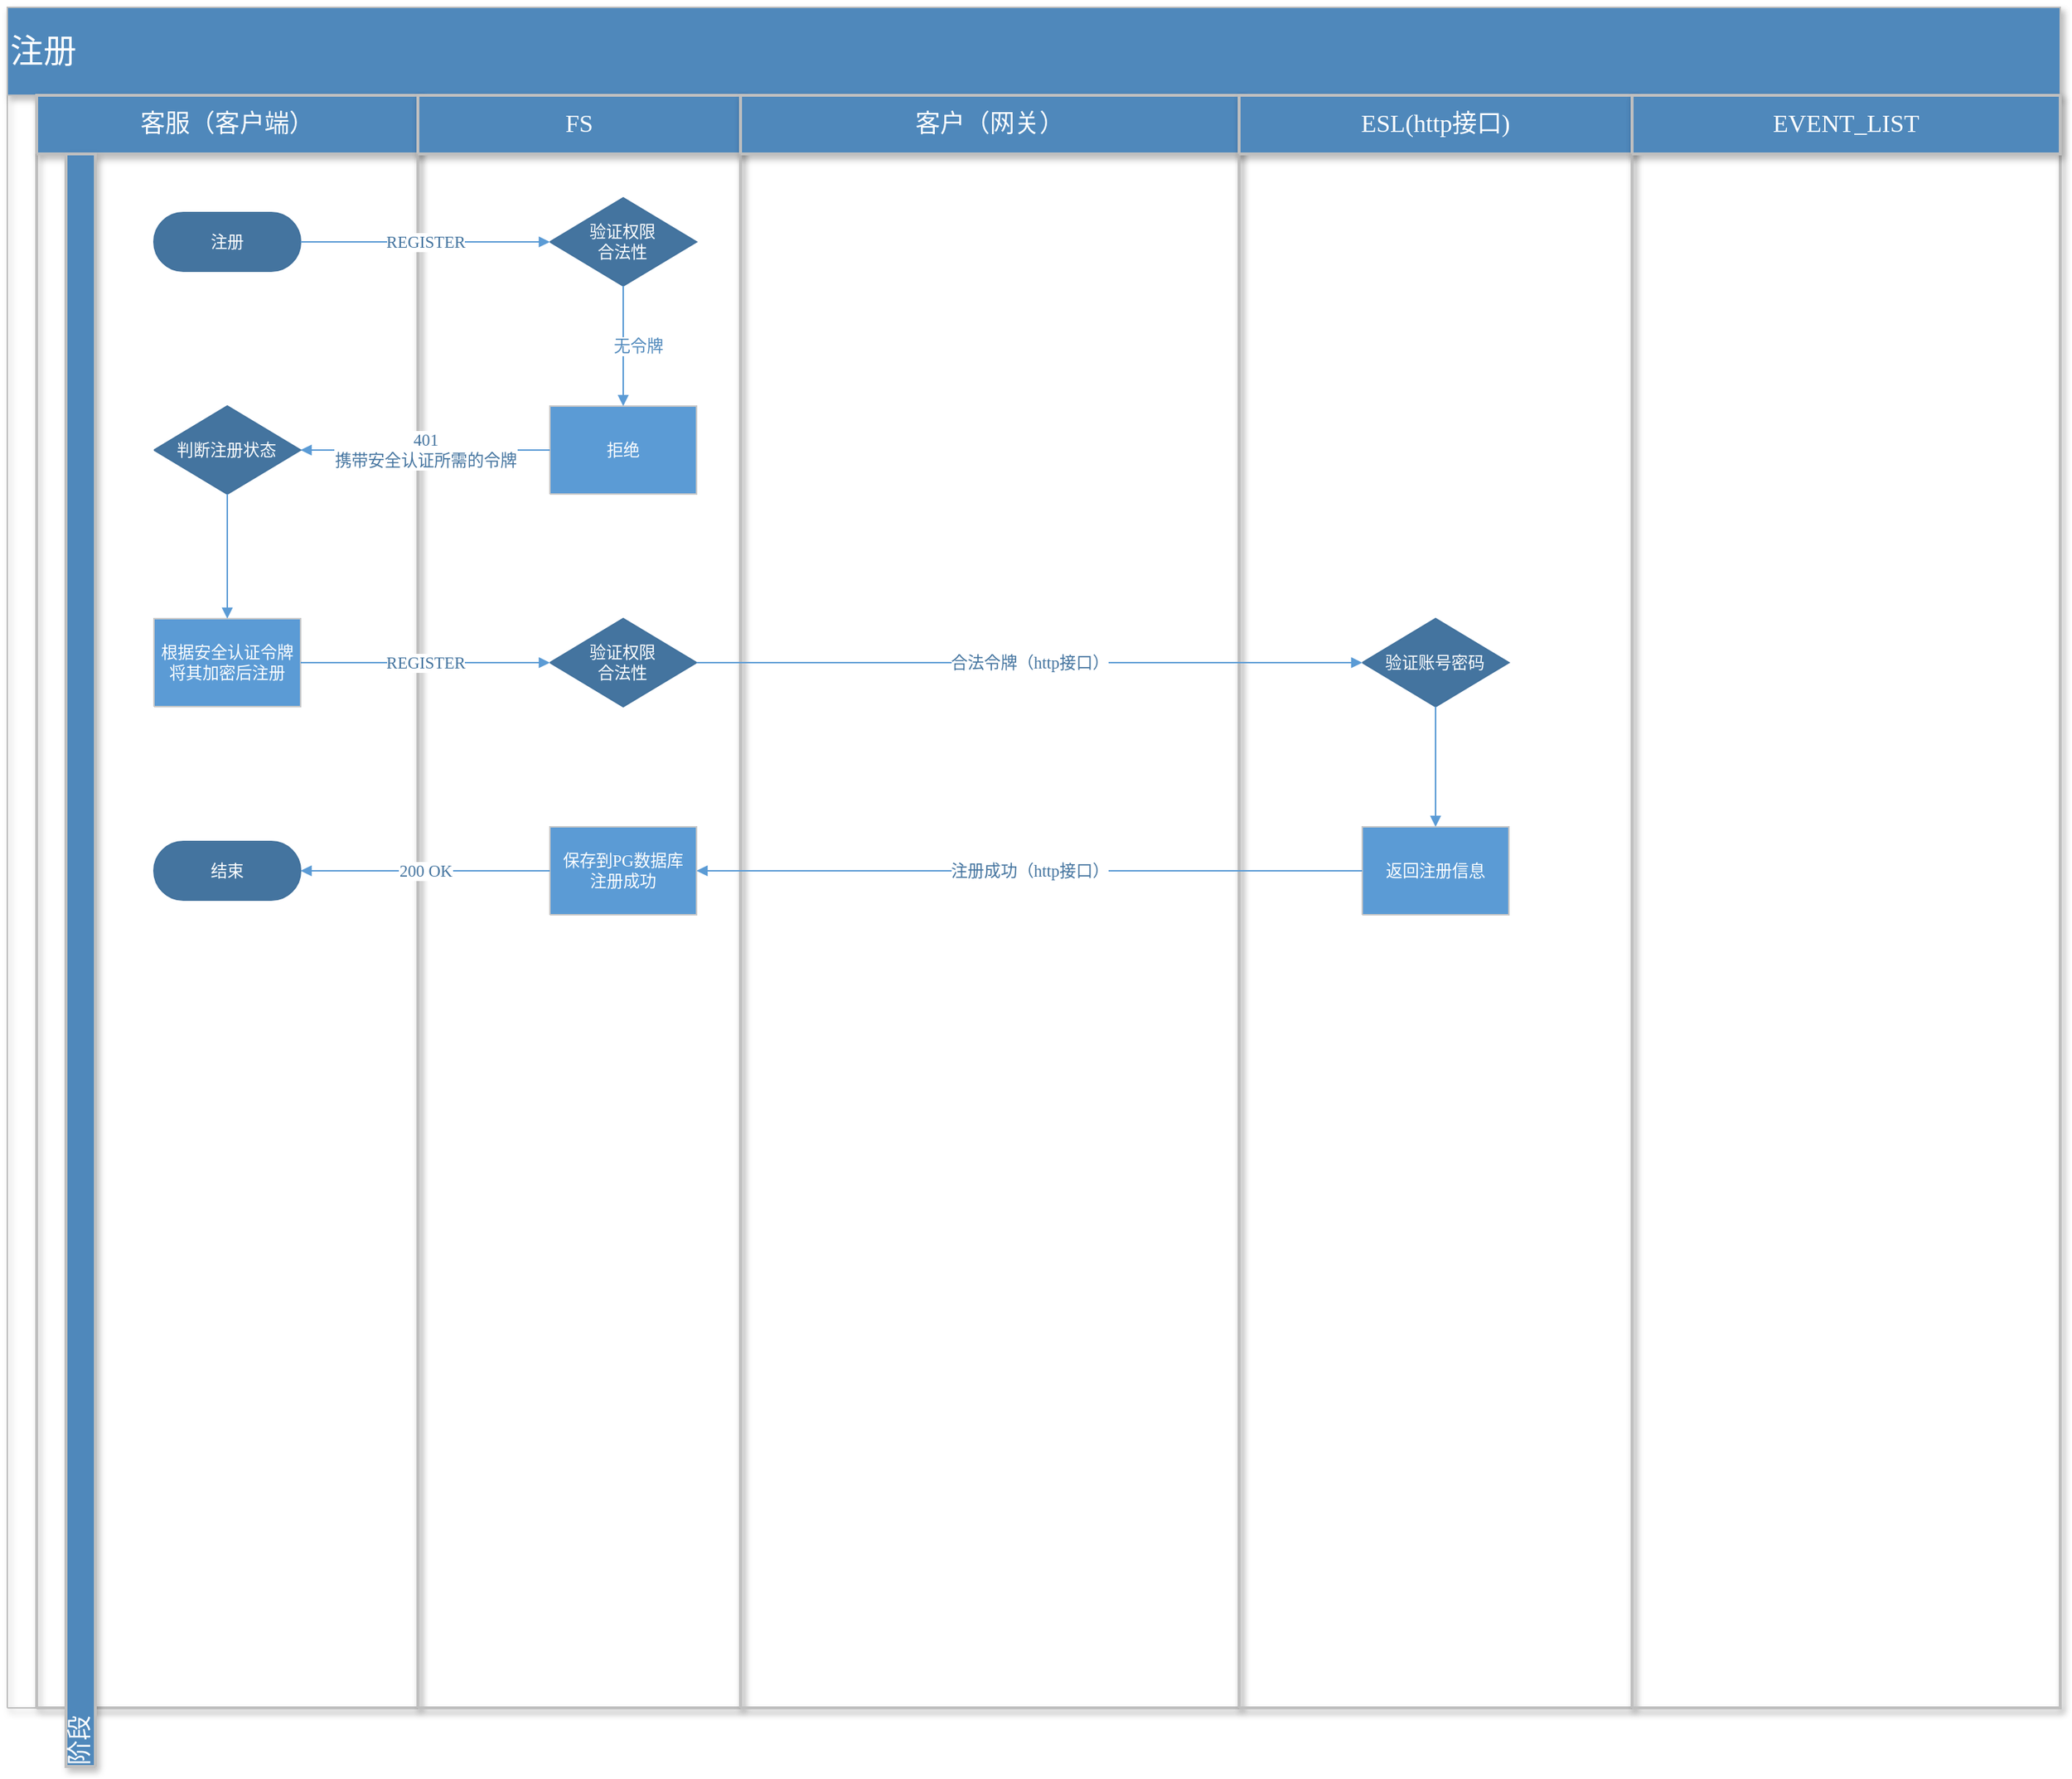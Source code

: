 <mxfile version="20.3.0" type="github">
  <diagram id="l9ATXhiv8Rob6Y_cUNgy" name="页-1">
    <mxGraphModel dx="1359" dy="781" grid="1" gridSize="10" guides="1" tooltips="1" connect="1" arrows="1" fold="1" page="1" pageScale="1" pageWidth="827" pageHeight="1169" math="0" shadow="0">
      <root>
        <mxCell id="0" />
        <mxCell id="1" parent="0" />
        <mxCell id="gvbPoHorT-MvjRSvkrZN-1" value="流程图" parent="0" />
        <mxCell id="gvbPoHorT-MvjRSvkrZN-2" style="vsdxID=9;fillColor=none;gradientColor=none;strokeColor=none;shadow=1;points=[[0,0.94,0],[0,0.88,0],[0,0.81,0],[0,0.75,0],[0,0.69,0],[0,0.62,0],[0,0.56,0],[0,0.5,0],[0,0.44,0],[0,0.37,0],[0,0.31,0],[0,0.25,0],[0,0.19,0],[0,0.12,0],[0,0.06,0],[1,0.94,0],[1,0.88,0],[1,0.81,0],[1,0.75,0],[1,0.69,0],[1,0.62,0],[1,0.56,0],[1,0.5,0],[1,0.44,0],[1,0.37,0],[1,0.31,0],[1,0.25,0],[1,0.19,0],[1,0.12,0],[1,0.06,0]];labelBackgroundColor=none;rounded=0;html=1;whiteSpace=wrap;" vertex="1" parent="gvbPoHorT-MvjRSvkrZN-1">
          <mxGeometry x="40" y="40" width="1400" height="1160" as="geometry" />
        </mxCell>
        <mxCell id="gvbPoHorT-MvjRSvkrZN-3" style="vsdxID=10;fillColor=#4f88bb;gradientColor=none;fillOpacity=0;shape=stencil(nZBLDoAgDERP0z3SIyjew0SURgSD+Lu9kMZoXLhwN9O+tukAlrNpJg1SzDH4QW/URgNYgZTkjA4UkwJUgGXng+6DX1zLfmoymdXo17xh5zmRJ6Q42BWCfc2oJfdAr+Yv+AP9Cb7OJ3H/2JG1HNGz/84klThPVCc=);strokeColor=#bfbfbf;shadow=1;points=[[0.06,1,0],[0.13,1,0],[0.19,1,0],[0.25,1,0],[0.31,1,0],[0.37,1,0],[0.44,1,0],[0.5,1,0],[0.56,1,0],[0.63,1,0],[0.69,1,0],[0.75,1,0],[0.81,1,0],[0.88,1,0],[0.94,1,0],[0.06,0,0],[0.13,0,0],[0.19,0,0],[0.25,0,0],[0.31,0,0],[0.37,0,0],[0.44,0,0],[0.5,0,0],[0.56,0,0],[0.63,0,0],[0.69,0,0],[0.75,0,0],[0.81,0,0],[0.88,0,0],[0.94,0,0]];labelBackgroundColor=none;rounded=0;html=1;whiteSpace=wrap;" vertex="1" parent="gvbPoHorT-MvjRSvkrZN-2">
          <mxGeometry width="1400" height="1160" as="geometry" />
        </mxCell>
        <mxCell id="gvbPoHorT-MvjRSvkrZN-4" value="&lt;div style=&quot;font-size: 1px&quot;&gt;&lt;font style=&quot;font-size:22.58px;font-family:SimSun;color:#feffff;direction:ltr;letter-spacing:0px;line-height:120%;opacity:1&quot;&gt;注册&lt;br/&gt;&lt;/font&gt;&lt;/div&gt;" style="verticalAlign=middle;align=left;vsdxID=11;fillColor=#4f88bb;gradientColor=none;shape=stencil(nZBLDoAgDERP0z3SIyjew0SURgSD+Lu9kMZoXLhwN9O+tukAlrNpJg1SzDH4QW/URgNYgZTkjA4UkwJUgGXng+6DX1zLfmoymdXo17xh5zmRJ6Q42BWCfc2oJfdAr+Yv+AP9Cb7OJ3H/2JG1HNGz/84klThPVCc=);strokeColor=#bfbfbf;shadow=1;points=[[0.06,1,0],[0.13,1,0],[0.19,1,0],[0.25,1,0],[0.31,1,0],[0.37,1,0],[0.44,1,0],[0.5,1,0],[0.56,1,0],[0.63,1,0],[0.69,1,0],[0.75,1,0],[0.81,1,0],[0.88,1,0],[0.94,1,0],[0.06,0,0],[0.13,0,0],[0.19,0,0],[0.25,0,0],[0.31,0,0],[0.37,0,0],[0.44,0,0],[0.5,0,0],[0.56,0,0],[0.63,0,0],[0.69,0,0],[0.75,0,0],[0.81,0,0],[0.88,0,0],[0.94,0,0]];labelBackgroundColor=none;rounded=0;html=1;whiteSpace=wrap;" vertex="1" parent="gvbPoHorT-MvjRSvkrZN-2">
          <mxGeometry width="1400" height="60" as="geometry" />
        </mxCell>
        <mxCell id="gvbPoHorT-MvjRSvkrZN-5" style="vsdxID=12;fillColor=#44749f;gradientColor=none;fillOpacity=0;shape=stencil(nZBLDoAgDERP0z3SIyjew0SURgSD+Lu9kMZoXLhwN9N5bdMClrNpJg1SzDH4QW/URgNYgZTkjA4UkwJUgGXng+6DX1zLfmoymdXo1zxh5z6RO6Q42BWCfc2oJfdAr/AX/IH+BF/rk7hv7MjaZ/L+RirxJ1Gd);strokeColor=#2d4d6a;strokeWidth=2;shadow=1;points=[];labelBackgroundColor=none;rounded=0;html=1;whiteSpace=wrap;" vertex="1" parent="gvbPoHorT-MvjRSvkrZN-1">
          <mxGeometry x="60" y="100" width="1380" height="1100" as="geometry" />
        </mxCell>
        <mxCell id="gvbPoHorT-MvjRSvkrZN-6" style="vsdxID=6;fillColor=none;gradientColor=none;strokeColor=none;strokeWidth=2;shadow=1;points=[];labelBackgroundColor=none;rounded=0;html=1;whiteSpace=wrap;" vertex="1" parent="gvbPoHorT-MvjRSvkrZN-1">
          <mxGeometry x="60" y="100" width="260" height="1100" as="geometry" />
        </mxCell>
        <mxCell id="gvbPoHorT-MvjRSvkrZN-7" style="vsdxID=7;fillColor=#4f88bb;gradientColor=none;fillOpacity=0;shape=stencil(nZBLDoAgDERP0z3SIyjew0SURgSD+Lu9kMZoXLhwN9O+tukAlrNpJg1SzDH4QW/URgNYgZTkjA4UkwJUgGXng+6DX1zLfmoymdXo17xh5zmRJ6Q42BWCfc2oJfdAr+Yv+AP9Cb7OJ3H/2JG1HNGz/84klThPVCc=);strokeColor=#bfbfbf;strokeWidth=2;shadow=1;points=[];labelBackgroundColor=none;rounded=0;html=1;whiteSpace=wrap;" vertex="1" parent="gvbPoHorT-MvjRSvkrZN-6">
          <mxGeometry width="260" height="1100" as="geometry" />
        </mxCell>
        <mxCell id="gvbPoHorT-MvjRSvkrZN-8" value="&lt;div style=&quot;font-size: 1px&quot;&gt;&lt;font style=&quot;font-size:16.93px;font-family:SimSun;color:#feffff;direction:ltr;letter-spacing:0px;line-height:120%;opacity:1&quot;&gt;客服（客户端）&lt;/font&gt;&lt;/div&gt;" style="verticalAlign=middle;align=center;vsdxID=8;fillColor=#4f88bb;gradientColor=none;shape=stencil(nZBLDoAgDERP0z3SIyjew0SURgSD+Lu9kMZoXLhwN9O+tukAlrNpJg1SzDH4QW/URgNYgZTkjA4UkwJUgGXng+6DX1zLfmoymdXo17xh5zmRJ6Q42BWCfc2oJfdAr+Yv+AP9Cb7OJ3H/2JG1HNGz/84klThPVCc=);strokeColor=#bfbfbf;strokeWidth=2;shadow=1;points=[];labelBackgroundColor=none;rounded=0;html=1;whiteSpace=wrap;" vertex="1" parent="gvbPoHorT-MvjRSvkrZN-6">
          <mxGeometry width="260" height="40" as="geometry" />
        </mxCell>
        <mxCell id="gvbPoHorT-MvjRSvkrZN-9" style="vsdxID=17;fillColor=none;gradientColor=none;strokeColor=none;strokeWidth=2;shadow=1;points=[];labelBackgroundColor=none;rounded=0;html=1;whiteSpace=wrap;" vertex="1" parent="gvbPoHorT-MvjRSvkrZN-1">
          <mxGeometry x="320" y="100" width="220" height="1100" as="geometry" />
        </mxCell>
        <mxCell id="gvbPoHorT-MvjRSvkrZN-10" style="vsdxID=18;fillColor=#4f88bb;gradientColor=none;fillOpacity=0;shape=stencil(nZBLDoAgDERP0z3SIyjew0SURgSD+Lu9kMZoXLhwN9O+tukAlrNpJg1SzDH4QW/URgNYgZTkjA4UkwJUgGXng+6DX1zLfmoymdXo17xh5zmRJ6Q42BWCfc2oJfdAr+Yv+AP9Cb7OJ3H/2JG1HNGz/84klThPVCc=);strokeColor=#bfbfbf;strokeWidth=2;shadow=1;points=[];labelBackgroundColor=none;rounded=0;html=1;whiteSpace=wrap;" vertex="1" parent="gvbPoHorT-MvjRSvkrZN-9">
          <mxGeometry width="220" height="1100" as="geometry" />
        </mxCell>
        <mxCell id="gvbPoHorT-MvjRSvkrZN-11" value="&lt;div style=&quot;font-size: 1px&quot;&gt;&lt;font style=&quot;font-size:16.93px;font-family:SimSun;color:#feffff;direction:ltr;letter-spacing:0px;line-height:120%;opacity:1&quot;&gt;FS&lt;br/&gt;&lt;/font&gt;&lt;/div&gt;" style="verticalAlign=middle;align=center;vsdxID=19;fillColor=#4f88bb;gradientColor=none;shape=stencil(nZBLDoAgDERP0z3SIyjew0SURgSD+Lu9kMZoXLhwN9O+tukAlrNpJg1SzDH4QW/URgNYgZTkjA4UkwJUgGXng+6DX1zLfmoymdXo17xh5zmRJ6Q42BWCfc2oJfdAr+Yv+AP9Cb7OJ3H/2JG1HNGz/84klThPVCc=);strokeColor=#bfbfbf;strokeWidth=2;shadow=1;points=[];labelBackgroundColor=none;rounded=0;html=1;whiteSpace=wrap;" vertex="1" parent="gvbPoHorT-MvjRSvkrZN-9">
          <mxGeometry width="220" height="40" as="geometry" />
        </mxCell>
        <mxCell id="gvbPoHorT-MvjRSvkrZN-12" style="vsdxID=20;fillColor=none;gradientColor=none;strokeColor=none;strokeWidth=2;shadow=1;points=[];labelBackgroundColor=none;rounded=0;html=1;whiteSpace=wrap;" vertex="1" parent="gvbPoHorT-MvjRSvkrZN-1">
          <mxGeometry x="540" y="100" width="340" height="1100" as="geometry" />
        </mxCell>
        <mxCell id="gvbPoHorT-MvjRSvkrZN-13" style="vsdxID=21;fillColor=#4f88bb;gradientColor=none;fillOpacity=0;shape=stencil(nZBLDoAgDERP0z3SIyjew0SURgSD+Lu9kMZoXLhwN9O+tukAlrNpJg1SzDH4QW/URgNYgZTkjA4UkwJUgGXng+6DX1zLfmoymdXo17xh5zmRJ6Q42BWCfc2oJfdAr+Yv+AP9Cb7OJ3H/2JG1HNGz/84klThPVCc=);strokeColor=#bfbfbf;strokeWidth=2;shadow=1;points=[];labelBackgroundColor=none;rounded=0;html=1;whiteSpace=wrap;" vertex="1" parent="gvbPoHorT-MvjRSvkrZN-12">
          <mxGeometry width="340" height="1100" as="geometry" />
        </mxCell>
        <mxCell id="gvbPoHorT-MvjRSvkrZN-14" value="&lt;div style=&quot;font-size: 1px&quot;&gt;&lt;font style=&quot;font-size:16.93px;font-family:SimSun;color:#feffff;direction:ltr;letter-spacing:0px;line-height:120%;opacity:1&quot;&gt;客户（&lt;/font&gt;&lt;font style=&quot;font-size:16.93px;font-family:Themed;color:#feffff;direction:ltr;letter-spacing:0px;line-height:120%;opacity:1&quot;&gt;网关&lt;/font&gt;&lt;font style=&quot;font-size:16.93px;font-family:Themed;color:#feffff;direction:ltr;letter-spacing:0px;line-height:120%;opacity:1&quot;&gt;）&lt;/font&gt;&lt;/div&gt;" style="verticalAlign=middle;align=center;vsdxID=22;fillColor=#4f88bb;gradientColor=none;shape=stencil(nZBLDoAgDERP0z3SIyjew0SURgSD+Lu9kMZoXLhwN9O+tukAlrNpJg1SzDH4QW/URgNYgZTkjA4UkwJUgGXng+6DX1zLfmoymdXo17xh5zmRJ6Q42BWCfc2oJfdAr+Yv+AP9Cb7OJ3H/2JG1HNGz/84klThPVCc=);strokeColor=#bfbfbf;strokeWidth=2;shadow=1;points=[];labelBackgroundColor=none;rounded=0;html=1;whiteSpace=wrap;" vertex="1" parent="gvbPoHorT-MvjRSvkrZN-12">
          <mxGeometry width="340" height="40" as="geometry" />
        </mxCell>
        <mxCell id="gvbPoHorT-MvjRSvkrZN-15" style="vsdxID=23;fillColor=none;gradientColor=none;strokeColor=none;strokeWidth=2;shadow=1;points=[];labelBackgroundColor=none;rounded=0;html=1;whiteSpace=wrap;" vertex="1" parent="gvbPoHorT-MvjRSvkrZN-1">
          <mxGeometry x="880" y="100" width="268" height="1100" as="geometry" />
        </mxCell>
        <mxCell id="gvbPoHorT-MvjRSvkrZN-16" style="vsdxID=24;fillColor=#4f88bb;gradientColor=none;fillOpacity=0;shape=stencil(nZBLDoAgDERP0z3SIyjew0SURgSD+Lu9kMZoXLhwN9O+tukAlrNpJg1SzDH4QW/URgNYgZTkjA4UkwJUgGXng+6DX1zLfmoymdXo17xh5zmRJ6Q42BWCfc2oJfdAr+Yv+AP9Cb7OJ3H/2JG1HNGz/84klThPVCc=);strokeColor=#bfbfbf;strokeWidth=2;shadow=1;points=[];labelBackgroundColor=none;rounded=0;html=1;whiteSpace=wrap;" vertex="1" parent="gvbPoHorT-MvjRSvkrZN-15">
          <mxGeometry width="268" height="1100" as="geometry" />
        </mxCell>
        <mxCell id="gvbPoHorT-MvjRSvkrZN-17" value="&lt;div style=&quot;font-size: 1px&quot;&gt;&lt;font style=&quot;font-size:16.93px;font-family:SimSun;color:#feffff;direction:ltr;letter-spacing:0px;line-height:120%;opacity:1&quot;&gt;ESL(http接口)&lt;/font&gt;&lt;/div&gt;" style="verticalAlign=middle;align=center;vsdxID=25;fillColor=#4f88bb;gradientColor=none;shape=stencil(nZBLDoAgDERP0z3SIyjew0SURgSD+Lu9kMZoXLhwN9O+tukAlrNpJg1SzDH4QW/URgNYgZTkjA4UkwJUgGXng+6DX1zLfmoymdXo17xh5zmRJ6Q42BWCfc2oJfdAr+Yv+AP9Cb7OJ3H/2JG1HNGz/84klThPVCc=);strokeColor=#bfbfbf;strokeWidth=2;shadow=1;points=[];labelBackgroundColor=none;rounded=0;html=1;whiteSpace=wrap;" vertex="1" parent="gvbPoHorT-MvjRSvkrZN-15">
          <mxGeometry width="268" height="40" as="geometry" />
        </mxCell>
        <mxCell id="gvbPoHorT-MvjRSvkrZN-18" style="vsdxID=65;fillColor=none;gradientColor=none;strokeColor=none;strokeWidth=2;shadow=1;points=[];labelBackgroundColor=none;rounded=0;html=1;whiteSpace=wrap;" vertex="1" parent="gvbPoHorT-MvjRSvkrZN-1">
          <mxGeometry x="1148" y="100" width="292" height="1100" as="geometry" />
        </mxCell>
        <mxCell id="gvbPoHorT-MvjRSvkrZN-19" style="vsdxID=66;fillColor=#4f88bb;gradientColor=none;fillOpacity=0;shape=stencil(nZBLDoAgDERP0z3SIyjew0SURgSD+Lu9kMZoXLhwN9O+tukAlrNpJg1SzDH4QW/URgNYgZTkjA4UkwJUgGXng+6DX1zLfmoymdXo17xh5zmRJ6Q42BWCfc2oJfdAr+Yv+AP9Cb7OJ3H/2JG1HNGz/84klThPVCc=);strokeColor=#bfbfbf;strokeWidth=2;shadow=1;points=[];labelBackgroundColor=none;rounded=0;html=1;whiteSpace=wrap;" vertex="1" parent="gvbPoHorT-MvjRSvkrZN-18">
          <mxGeometry width="292" height="1100" as="geometry" />
        </mxCell>
        <mxCell id="gvbPoHorT-MvjRSvkrZN-20" value="&lt;div style=&quot;font-size: 1px&quot;&gt;&lt;font style=&quot;font-size:16.93px;font-family:SimSun;color:#feffff;direction:ltr;letter-spacing:0px;line-height:120%;opacity:1&quot;&gt;EVENT_LIST&lt;br/&gt;&lt;/font&gt;&lt;/div&gt;" style="verticalAlign=middle;align=center;vsdxID=67;fillColor=#4f88bb;gradientColor=none;shape=stencil(nZBLDoAgDERP0z3SIyjew0SURgSD+Lu9kMZoXLhwN9O+tukAlrNpJg1SzDH4QW/URgNYgZTkjA4UkwJUgGXng+6DX1zLfmoymdXo17xh5zmRJ6Q42BWCfc2oJfdAr+Yv+AP9Cb7OJ3H/2JG1HNGz/84klThPVCc=);strokeColor=#bfbfbf;strokeWidth=2;shadow=1;points=[];labelBackgroundColor=none;rounded=0;html=1;whiteSpace=wrap;" vertex="1" parent="gvbPoHorT-MvjRSvkrZN-18">
          <mxGeometry width="292" height="40" as="geometry" />
        </mxCell>
        <mxCell id="gvbPoHorT-MvjRSvkrZN-21" style="vsdxID=13;fillColor=#44749f;gradientColor=none;shape=stencil(nZBLDoAgDERP0z3SIyDew0QUooJB/N1eSGM0LFywm2lf23QAxarbRQFna/BuVIfpggasgXNjtfImRAUoAUXvvBq822xHfmkTmdTs9rThpDmWJji7yFWMfEPoZOwHfZpF8A9aCGbno3h/jCYPIJYoPJQ3);strokeColor=#2d4d6a;strokeWidth=2;shadow=1;points=[];labelBackgroundColor=none;rounded=0;html=1;whiteSpace=wrap;" vertex="1" parent="gvbPoHorT-MvjRSvkrZN-1">
          <mxGeometry x="40" y="140" width="1400" height="1060" as="geometry" />
        </mxCell>
        <mxCell id="gvbPoHorT-MvjRSvkrZN-22" style="vsdxID=14;fillColor=none;gradientColor=none;strokeColor=none;shadow=1;points=[];labelBackgroundColor=none;rounded=0;html=1;whiteSpace=wrap;" vertex="1" parent="gvbPoHorT-MvjRSvkrZN-1">
          <mxGeometry x="40" y="140" width="1400" height="1060" as="geometry" />
        </mxCell>
        <mxCell id="gvbPoHorT-MvjRSvkrZN-23" value="&lt;div style=&quot;font-size: 1px&quot;&gt;&lt;/div&gt;" style="verticalAlign=middle;align=center;vsdxID=15;rotation=90;fillColor=none;gradientColor=none;fillOpacity=0;strokeColor=none;strokeWidth=2;shadow=1;spacingTop=-1;spacingBottom=-1;spacingLeft=-1;spacingRight=-1;points=[];labelBackgroundColor=none;rounded=0;html=1;whiteSpace=wrap;" vertex="1" parent="gvbPoHorT-MvjRSvkrZN-22">
          <mxGeometry x="170" y="-170" width="1060" height="1400" as="geometry" />
        </mxCell>
        <mxCell id="gvbPoHorT-MvjRSvkrZN-24" value="&lt;div style=&quot;font-size: 1px&quot;&gt;&lt;p style=&quot;align:left;margin-left:0;margin-right:0;margin-top:0px;margin-bottom:0px;text-indent:0;valign:middle;direction:ltr;&quot;&gt;&lt;font style=&quot;font-size:16.93px;font-family:SimSun;color:#feffff;direction:ltr;letter-spacing:0px;line-height:120%;opacity:1&quot;&gt;阶段&lt;br/&gt;&lt;/font&gt;&lt;/p&gt;&lt;/div&gt;" style="verticalAlign=middle;align=left;vsdxID=16;rotation=270;fillColor=#4f88bb;gradientColor=none;shape=stencil(nZBLDoAgDERP0z3SIyjew0SURgSD+Lu9kMZoXLhwN9O+tukAlrNpJg1SzDH4QW/URgNYgZTkjA4UkwJUgGXng+6DX1zLfmoymdXo17xh5zmRJ6Q42BWCfc2oJfdAr+Yv+AP9Cb7OJ3H/2JG1HNGz/84klThPVCc=);strokeColor=#bfbfbf;strokeWidth=2;shadow=1;spacingTop=-1;spacingBottom=-1;spacingLeft=-1;spacingRight=-1;points=[];labelBackgroundColor=none;rounded=0;html=1;whiteSpace=wrap;" vertex="1" parent="gvbPoHorT-MvjRSvkrZN-22">
          <mxGeometry x="-500" y="540" width="1100" height="20" as="geometry" />
        </mxCell>
        <UserObject label="&lt;div style=&quot;font-size: 1px&quot;&gt;&lt;font style=&quot;font-size:11.29px;font-family:SimSun;color:#feffff;direction:ltr;letter-spacing:0px;line-height:120%;opacity:1&quot;&gt;拒绝&lt;br/&gt;&lt;/font&gt;&lt;/div&gt;" Function="FS" id="gvbPoHorT-MvjRSvkrZN-25">
          <mxCell style="verticalAlign=middle;align=center;vsdxID=29;fillColor=#5b9bd5;gradientColor=none;shape=stencil(nZBLDoAgDERP0z3SIyjew0SURgSD+Lu9kMZoXLhwN9O+tukAlrNpJg1SzDH4QW/URgNYgZTkjA4UkwJUgGXng+6DX1zLfmoymdXo17xh5zmRJ6Q42BWCfc2oJfdAr+Yv+AP9Cb7OJ3H/2JG1HNGz/84klThPVCc=);strokeColor=#c8c8c8;spacingTop=-1;spacingBottom=-1;spacingLeft=-1;spacingRight=-1;points=[[0,0.5,0],[1,0.5,0],[0.5,1,0],[0.5,0,0]];labelBackgroundColor=none;rounded=0;html=1;whiteSpace=wrap;" vertex="1" parent="gvbPoHorT-MvjRSvkrZN-1">
            <mxGeometry x="410" y="312" width="100" height="60" as="geometry" />
          </mxCell>
        </UserObject>
        <UserObject label="" Function="FS" id="gvbPoHorT-MvjRSvkrZN-26">
          <mxCell style="vsdxID=30;fillColor=#44749f;gradientColor=none;shape=stencil(UzV2Ls5ILEhVNTIoLinKz04tz0wpyVA1dlE1MsrMy0gtyiwBslSNXVWNndPyi1LTi/JL81Ig/IJEkEoQKze/DGRCBUSfAUiHkUElhGcK4bpBVOZk5iGpNEVVikeloQHZpsK0YlWLz1QgA+HFtMycHEgIIcujBwlQCBKcxq4A);strokeColor=#41719c;spacingTop=-1;spacingBottom=-1;spacingLeft=-1;spacingRight=-1;points=[[0,0.5,0],[1,0.5,0],[0.5,0,0],[0.5,1,0]];labelBackgroundColor=none;rounded=0;html=1;whiteSpace=wrap;" vertex="1" parent="gvbPoHorT-MvjRSvkrZN-1">
            <mxGeometry x="410" y="170" width="100" height="60" as="geometry" />
          </mxCell>
        </UserObject>
        <mxCell id="gvbPoHorT-MvjRSvkrZN-27" value="&lt;div style=&quot;font-size: 1px&quot;&gt;&lt;p style=&quot;align:center;margin-left:0;margin-right:0;margin-top:0px;margin-bottom:0px;text-indent:0;valign:middle;direction:ltr;&quot;&gt;&lt;font style=&quot;font-size:11.29px;font-family:SimSun;color:#feffff;direction:ltr;letter-spacing:0px;line-height:120%;opacity:1&quot;&gt;验证权限&lt;br/&gt;&lt;/font&gt;&lt;/p&gt;&lt;p style=&quot;align:center;margin-left:0;margin-right:0;margin-top:0px;margin-bottom:0px;text-indent:0;valign:middle;direction:ltr;&quot;&gt;&lt;font style=&quot;font-size:11.29px;font-family:SimSun;color:#feffff;direction:ltr;letter-spacing:0px;line-height:120%;opacity:1&quot;&gt;合法性&lt;/font&gt;&lt;font style=&quot;font-size:11.29px;font-family:Themed;color:#feffff;direction:ltr;letter-spacing:0px;line-height:120%;opacity:1&quot;&gt;&lt;br/&gt;&lt;/font&gt;&lt;/p&gt;&lt;/div&gt;" style="text;vsdxID=30;fillColor=none;gradientColor=none;strokeColor=none;spacingTop=-1;spacingBottom=-1;spacingLeft=-1;spacingRight=-1;points=[[0,0.5,0],[1,0.5,0],[0.5,0,0],[0.5,1,0]];labelBackgroundColor=none;rounded=0;html=1;whiteSpace=wrap;verticalAlign=middle;align=center;;html=1;" vertex="1" parent="gvbPoHorT-MvjRSvkrZN-26">
          <mxGeometry x="8.33" y="7.5" width="83.33" height="45" as="geometry" />
        </mxCell>
        <UserObject label="" Function="客服（客户端）" id="gvbPoHorT-MvjRSvkrZN-28">
          <mxCell style="vsdxID=35;fillColor=#44749f;gradientColor=none;shape=stencil(UzV2Ls5ILEhVNTIoLinKz04tz0wpyVA1dlE1MsrMy0gtyiwBslSNXVWNndPyi1LTi/JL81Ig/IJEkEoQKze/DGRCBUSfAUiHkUElhGcK4bpBVOZk5iGpNEVVikeloQHZpsK0YlWLz1QgA+HFtMycHEgIIcujBwlQCBKcxq4A);strokeColor=#41719c;spacingTop=-1;spacingBottom=-1;spacingLeft=-1;spacingRight=-1;points=[[0,0.5,0],[1,0.5,0],[0.5,0,0],[0.5,1,0]];labelBackgroundColor=none;rounded=0;html=1;whiteSpace=wrap;" vertex="1" parent="gvbPoHorT-MvjRSvkrZN-1">
            <mxGeometry x="140" y="312" width="100" height="60" as="geometry" />
          </mxCell>
        </UserObject>
        <mxCell id="gvbPoHorT-MvjRSvkrZN-29" value="&lt;div style=&quot;font-size: 1px&quot;&gt;&lt;font style=&quot;font-size:11.29px;font-family:SimSun;color:#feffff;direction:ltr;letter-spacing:0px;line-height:120%;opacity:1&quot;&gt;判断注册状态&lt;br/&gt;&lt;/font&gt;&lt;/div&gt;" style="text;vsdxID=35;fillColor=none;gradientColor=none;strokeColor=none;spacingTop=-1;spacingBottom=-1;spacingLeft=-1;spacingRight=-1;points=[[0,0.5,0],[1,0.5,0],[0.5,0,0],[0.5,1,0]];labelBackgroundColor=none;rounded=0;html=1;whiteSpace=wrap;verticalAlign=middle;align=center;;html=1;" vertex="1" parent="gvbPoHorT-MvjRSvkrZN-28">
          <mxGeometry x="8.33" y="7.5" width="83.33" height="45" as="geometry" />
        </mxCell>
        <UserObject label="&lt;div style=&quot;font-size: 1px&quot;&gt;&lt;font style=&quot;font-size:11.29px;font-family:SimSun;color:#feffff;direction:ltr;letter-spacing:0px;line-height:120%;opacity:1&quot;&gt;根据安全认证令牌将其加密后注册&lt;br/&gt;&lt;/font&gt;&lt;/div&gt;" Function="客服（客户端）" id="gvbPoHorT-MvjRSvkrZN-30">
          <mxCell style="verticalAlign=middle;align=center;vsdxID=37;fillColor=#5b9bd5;gradientColor=none;shape=stencil(nZBLDoAgDERP0z3SIyjew0SURgSD+Lu9kMZoXLhwN9O+tukAlrNpJg1SzDH4QW/URgNYgZTkjA4UkwJUgGXng+6DX1zLfmoymdXo17xh5zmRJ6Q42BWCfc2oJfdAr+Yv+AP9Cb7OJ3H/2JG1HNGz/84klThPVCc=);strokeColor=#c8c8c8;spacingTop=-1;spacingBottom=-1;spacingLeft=-1;spacingRight=-1;points=[[0,0.5,0],[1,0.5,0],[0.5,1,0],[0.5,0,0]];labelBackgroundColor=none;rounded=0;html=1;whiteSpace=wrap;" vertex="1" parent="gvbPoHorT-MvjRSvkrZN-1">
            <mxGeometry x="140" y="457" width="100" height="60" as="geometry" />
          </mxCell>
        </UserObject>
        <UserObject label="" Function="FS" id="gvbPoHorT-MvjRSvkrZN-31">
          <mxCell style="vsdxID=39;fillColor=#44749f;gradientColor=none;shape=stencil(UzV2Ls5ILEhVNTIoLinKz04tz0wpyVA1dlE1MsrMy0gtyiwBslSNXVWNndPyi1LTi/JL81Ig/IJEkEoQKze/DGRCBUSfAUiHkUElhGcK4bpBVOZk5iGpNEVVikeloQHZpsK0YlWLz1QgA+HFtMycHEgIIcujBwlQCBKcxq4A);strokeColor=#41719c;spacingTop=-1;spacingBottom=-1;spacingLeft=-1;spacingRight=-1;points=[[0,0.5,0],[1,0.5,0],[0.5,0,0],[0.5,1,0]];labelBackgroundColor=none;rounded=0;html=1;whiteSpace=wrap;" vertex="1" parent="gvbPoHorT-MvjRSvkrZN-1">
            <mxGeometry x="410" y="457" width="100" height="60" as="geometry" />
          </mxCell>
        </UserObject>
        <mxCell id="gvbPoHorT-MvjRSvkrZN-32" value="&lt;div style=&quot;font-size: 1px&quot;&gt;&lt;font style=&quot;font-size:11.29px;font-family:SimSun;color:#feffff;direction:ltr;letter-spacing:0px;line-height:120%;opacity:1&quot;&gt;验证&lt;/font&gt;&lt;font style=&quot;font-size:11.29px;font-family:Themed;color:#feffff;direction:ltr;letter-spacing:0px;line-height:120%;opacity:1&quot;&gt;权限&lt;br/&gt;&lt;/font&gt;&lt;font style=&quot;font-size:11.29px;font-family:Themed;color:#feffff;direction:ltr;letter-spacing:0px;line-height:120%;opacity:1&quot;&gt;合法性&lt;br/&gt;&lt;/font&gt;&lt;/div&gt;" style="text;vsdxID=39;fillColor=none;gradientColor=none;strokeColor=none;spacingTop=-1;spacingBottom=-1;spacingLeft=-1;spacingRight=-1;points=[[0,0.5,0],[1,0.5,0],[0.5,0,0],[0.5,1,0]];labelBackgroundColor=none;rounded=0;html=1;whiteSpace=wrap;verticalAlign=middle;align=center;;html=1;" vertex="1" parent="gvbPoHorT-MvjRSvkrZN-31">
          <mxGeometry x="8.33" y="7.5" width="83.33" height="45" as="geometry" />
        </mxCell>
        <UserObject label="&lt;div style=&quot;font-size: 1px&quot;&gt;&lt;font style=&quot;font-size:11.29px;font-family:SimSun;color:#feffff;direction:ltr;letter-spacing:0px;line-height:120%;opacity:1&quot;&gt;保存到PG数据库&lt;br/&gt;注册成功&lt;br/&gt;&lt;/font&gt;&lt;/div&gt;" Function="FS" id="gvbPoHorT-MvjRSvkrZN-33">
          <mxCell style="verticalAlign=middle;align=center;vsdxID=41;fillColor=#5b9bd5;gradientColor=none;shape=stencil(nZBLDoAgDERP0z3SIyjew0SURgSD+Lu9kMZoXLhwN9O+tukAlrNpJg1SzDH4QW/URgNYgZTkjA4UkwJUgGXng+6DX1zLfmoymdXo17xh5zmRJ6Q42BWCfc2oJfdAr+Yv+AP9Cb7OJ3H/2JG1HNGz/84klThPVCc=);strokeColor=#c8c8c8;spacingTop=-1;spacingBottom=-1;spacingLeft=-1;spacingRight=-1;points=[[0,0.5,0],[1,0.5,0],[0.5,1,0],[0.5,0,0]];labelBackgroundColor=none;rounded=0;html=1;whiteSpace=wrap;" vertex="1" parent="gvbPoHorT-MvjRSvkrZN-1">
            <mxGeometry x="410" y="599" width="100" height="60" as="geometry" />
          </mxCell>
        </UserObject>
        <UserObject label="&lt;div style=&quot;font-size: 1px&quot;&gt;&lt;font style=&quot;font-size:11.29px;font-family:SimSun;color:#feffff;direction:ltr;letter-spacing:0px;line-height:120%;opacity:1&quot;&gt;注册&lt;/font&gt;&lt;font style=&quot;font-size:11.29px;font-family:Themed;color:#feffff;direction:ltr;letter-spacing:0px;line-height:120%;opacity:1&quot;&gt;&lt;br/&gt;&lt;/font&gt;&lt;/div&gt;" Function="客服（客户端）" id="gvbPoHorT-MvjRSvkrZN-34">
          <mxCell style="verticalAlign=middle;align=center;vsdxID=44;fillColor=#44749f;gradientColor=none;shape=stencil(tVLLDsIgEPwajiQIMfFe638Qu22JCM2Ctv69kK0Rm9qDibeZndkXC1NV6PUATIoQ0V9gNE3smToyKY3rAU1MiKmaqar1CB36m2uIDzo7M7r6e64wUZ4UOUWKB9GdIH4irzWu8B42vRrPScNFXZzN+5mvl3qJXE8mcPRRR+Pdh2Y1dsBTE95a3c0TkBRGgKEIb6wg1/r+ssCXd/vLCgm8z9caa+n6pb48dwrRV1H1Ew==);strokeColor=#41719c;spacingTop=-1;spacingBottom=-1;spacingLeft=-1;spacingRight=-1;points=[[0.5,1,0],[0.5,0,0],[0,0.5,0],[1,0.5,0]];labelBackgroundColor=none;rounded=0;html=1;whiteSpace=wrap;" vertex="1" parent="gvbPoHorT-MvjRSvkrZN-1">
            <mxGeometry x="140" y="180" width="100" height="40" as="geometry" />
          </mxCell>
        </UserObject>
        <UserObject label="&lt;div style=&quot;font-size: 1px&quot;&gt;&lt;font style=&quot;font-size:11.29px;font-family:SimSun;color:#feffff;direction:ltr;letter-spacing:0px;line-height:120%;opacity:1&quot;&gt;结束&lt;br/&gt;&lt;/font&gt;&lt;/div&gt;" Function="客服（客户端）" id="gvbPoHorT-MvjRSvkrZN-35">
          <mxCell style="verticalAlign=middle;align=center;vsdxID=45;fillColor=#44749f;gradientColor=none;shape=stencil(tVLLDsIgEPwajiQIMfFe638Qu22JCM2Ctv69kK0Rm9qDibeZndkXC1NV6PUATIoQ0V9gNE3smToyKY3rAU1MiKmaqar1CB36m2uIDzo7M7r6e64wUZ4UOUWKB9GdIH4irzWu8B42vRrPScNFXZzN+5mvl3qJXE8mcPRRR+Pdh2Y1dsBTE95a3c0TkBRGgKEIb6wg1/r+ssCXd/vLCgm8z9caa+n6pb48dwrRV1H1Ew==);strokeColor=#41719c;spacingTop=-1;spacingBottom=-1;spacingLeft=-1;spacingRight=-1;points=[[0.5,1,0],[0.5,0,0],[0,0.5,0],[1,0.5,0]];labelBackgroundColor=none;rounded=0;html=1;whiteSpace=wrap;" vertex="1" parent="gvbPoHorT-MvjRSvkrZN-1">
            <mxGeometry x="140" y="609" width="100" height="40" as="geometry" />
          </mxCell>
        </UserObject>
        <UserObject label="" Function="ESL(http接口)" id="gvbPoHorT-MvjRSvkrZN-36">
          <mxCell style="vsdxID=60;fillColor=#44749f;gradientColor=none;shape=stencil(UzV2Ls5ILEhVNTIoLinKz04tz0wpyVA1dlE1MsrMy0gtyiwBslSNXVWNndPyi1LTi/JL81Ig/IJEkEoQKze/DGRCBUSfAUiHkUElhGcK4bpBVOZk5iGpNEVVikeloQHZpsK0YlWLz1QgA+HFtMycHEgIIcujBwlQCBKcxq4A);strokeColor=#41719c;spacingTop=-1;spacingBottom=-1;spacingLeft=-1;spacingRight=-1;points=[[0,0.5,0],[1,0.5,0],[0.5,0,0],[0.5,1,0]];labelBackgroundColor=none;rounded=0;html=1;whiteSpace=wrap;" vertex="1" parent="gvbPoHorT-MvjRSvkrZN-1">
            <mxGeometry x="964" y="457" width="100" height="60" as="geometry" />
          </mxCell>
        </UserObject>
        <mxCell id="gvbPoHorT-MvjRSvkrZN-37" value="&lt;div style=&quot;font-size: 1px&quot;&gt;&lt;font style=&quot;font-size:11.29px;font-family:SimSun;color:#feffff;direction:ltr;letter-spacing:0px;line-height:120%;opacity:1&quot;&gt;验证账号密码&lt;/font&gt;&lt;font style=&quot;font-size:11.29px;font-family:Themed;color:#feffff;direction:ltr;letter-spacing:0px;line-height:120%;opacity:1&quot;&gt;&lt;br/&gt;&lt;/font&gt;&lt;/div&gt;" style="text;vsdxID=60;fillColor=none;gradientColor=none;strokeColor=none;spacingTop=-1;spacingBottom=-1;spacingLeft=-1;spacingRight=-1;points=[[0,0.5,0],[1,0.5,0],[0.5,0,0],[0.5,1,0]];labelBackgroundColor=none;rounded=0;html=1;whiteSpace=wrap;verticalAlign=middle;align=center;;html=1;" vertex="1" parent="gvbPoHorT-MvjRSvkrZN-36">
          <mxGeometry x="8.33" y="7.5" width="83.33" height="45" as="geometry" />
        </mxCell>
        <UserObject label="&lt;div style=&quot;font-size: 1px&quot;&gt;&lt;font style=&quot;font-size:11.29px;font-family:SimSun;color:#feffff;direction:ltr;letter-spacing:0px;line-height:120%;opacity:1&quot;&gt;返回注册信息&lt;br/&gt;&lt;/font&gt;&lt;/div&gt;" Function="ESL(http接口)" id="gvbPoHorT-MvjRSvkrZN-38">
          <mxCell style="verticalAlign=middle;align=center;vsdxID=62;fillColor=#5b9bd5;gradientColor=none;shape=stencil(nZBLDoAgDERP0z3SIyjew0SURgSD+Lu9kMZoXLhwN9O+tukAlrNpJg1SzDH4QW/URgNYgZTkjA4UkwJUgGXng+6DX1zLfmoymdXo17xh5zmRJ6Q42BWCfc2oJfdAr+Yv+AP9Cb7OJ3H/2JG1HNGz/84klThPVCc=);strokeColor=#c8c8c8;spacingTop=-1;spacingBottom=-1;spacingLeft=-1;spacingRight=-1;points=[[0,0.5,0],[1,0.5,0],[0.5,1,0],[0.5,0,0]];labelBackgroundColor=none;rounded=0;html=1;whiteSpace=wrap;" vertex="1" parent="gvbPoHorT-MvjRSvkrZN-1">
            <mxGeometry x="964" y="599" width="100" height="60" as="geometry" />
          </mxCell>
        </UserObject>
        <mxCell id="gvbPoHorT-MvjRSvkrZN-39" value="连接线" parent="0" />
        <mxCell id="gvbPoHorT-MvjRSvkrZN-40" style="vsdxID=64;edgeStyle=none;startArrow=none;endArrow=block;startSize=5;endSize=5;strokeColor=#5b9bd5;spacingTop=0;spacingBottom=0;spacingLeft=0;spacingRight=0;verticalAlign=middle;html=1;labelBackgroundColor=#ffffff;rounded=0;exitX=0.5;exitY=1;exitDx=0;exitDy=0;exitPerimeter=0;entryX=0.5;entryY=0;entryDx=0;entryDy=0;entryPerimeter=0;" edge="1" parent="gvbPoHorT-MvjRSvkrZN-39" source="gvbPoHorT-MvjRSvkrZN-36" target="gvbPoHorT-MvjRSvkrZN-38">
          <mxGeometry relative="1" as="geometry">
            <mxPoint x="10" as="offset" />
            <Array as="points" />
          </mxGeometry>
        </mxCell>
        <mxCell id="gvbPoHorT-MvjRSvkrZN-41" value="&lt;div style=&quot;font-size: 1px&quot;&gt;&lt;font style=&quot;font-size:11.29px;font-family:SimSun;color:#44749f;direction:ltr;letter-spacing:0px;line-height:120%;opacity:1&quot;&gt;注册成功（http接口）&lt;br/&gt;&lt;/font&gt;&lt;/div&gt;" style="vsdxID=63;edgeStyle=none;startArrow=none;endArrow=block;startSize=5;endSize=5;strokeColor=#5b9bd5;spacingTop=0;spacingBottom=0;spacingLeft=0;spacingRight=0;verticalAlign=middle;html=1;labelBackgroundColor=#ffffff;rounded=0;align=center;exitX=0;exitY=0.5;exitDx=0;exitDy=0;exitPerimeter=0;entryX=1;entryY=0.5;entryDx=0;entryDy=0;entryPerimeter=0;" edge="1" parent="gvbPoHorT-MvjRSvkrZN-39" source="gvbPoHorT-MvjRSvkrZN-38" target="gvbPoHorT-MvjRSvkrZN-33">
          <mxGeometry relative="1" as="geometry">
            <mxPoint as="offset" />
            <Array as="points" />
          </mxGeometry>
        </mxCell>
        <mxCell id="gvbPoHorT-MvjRSvkrZN-42" value="&lt;div style=&quot;font-size: 1px&quot;&gt;&lt;font style=&quot;font-size:11.29px;font-family:SimSun;color:#44749f;direction:ltr;letter-spacing:0px;line-height:120%;opacity:1&quot;&gt;合法令牌（http接口）&lt;br/&gt;&lt;/font&gt;&lt;/div&gt;" style="vsdxID=58;edgeStyle=none;startArrow=none;endArrow=block;startSize=5;endSize=5;strokeColor=#5b9bd5;spacingTop=0;spacingBottom=0;spacingLeft=0;spacingRight=0;verticalAlign=middle;html=1;labelBackgroundColor=#ffffff;rounded=0;align=center;exitX=1;exitY=0.5;exitDx=0;exitDy=0;exitPerimeter=0;entryX=0;entryY=0.5;entryDx=0;entryDy=0;entryPerimeter=0;" edge="1" parent="gvbPoHorT-MvjRSvkrZN-39" source="gvbPoHorT-MvjRSvkrZN-31" target="gvbPoHorT-MvjRSvkrZN-36">
          <mxGeometry relative="1" as="geometry">
            <mxPoint as="offset" />
            <Array as="points" />
          </mxGeometry>
        </mxCell>
        <mxCell id="gvbPoHorT-MvjRSvkrZN-43" value="&lt;div style=&quot;font-size: 1px&quot;&gt;&lt;font style=&quot;font-size:11.29px;font-family:SimSun;color:#44749f;direction:ltr;letter-spacing:0px;line-height:120%;opacity:1&quot;&gt;200 OK&lt;br/&gt;&lt;/font&gt;&lt;/div&gt;" style="vsdxID=48;edgeStyle=none;startArrow=none;endArrow=block;startSize=5;endSize=5;strokeColor=#5b9bd5;spacingTop=0;spacingBottom=0;spacingLeft=0;spacingRight=0;verticalAlign=middle;html=1;labelBackgroundColor=#ffffff;rounded=0;align=center;exitX=0;exitY=0.5;exitDx=0;exitDy=0;exitPerimeter=0;entryX=1;entryY=0.5;entryDx=0;entryDy=0;entryPerimeter=0;" edge="1" parent="gvbPoHorT-MvjRSvkrZN-39" source="gvbPoHorT-MvjRSvkrZN-33" target="gvbPoHorT-MvjRSvkrZN-35">
          <mxGeometry relative="1" as="geometry">
            <mxPoint as="offset" />
            <Array as="points" />
          </mxGeometry>
        </mxCell>
        <mxCell id="gvbPoHorT-MvjRSvkrZN-44" value="&lt;div style=&quot;font-size: 1px&quot;&gt;&lt;font style=&quot;font-size:11.29px;font-family:SimSun;color:#44749f;direction:ltr;letter-spacing:0px;line-height:120%;opacity:1&quot;&gt;REGISTER&lt;br/&gt;&lt;/font&gt;&lt;/div&gt;" style="vsdxID=47;edgeStyle=none;startArrow=none;endArrow=block;startSize=5;endSize=5;strokeColor=#5b9bd5;spacingTop=0;spacingBottom=0;spacingLeft=0;spacingRight=0;verticalAlign=middle;html=1;labelBackgroundColor=#ffffff;rounded=0;align=center;exitX=1;exitY=0.5;exitDx=0;exitDy=0;exitPerimeter=0;entryX=0;entryY=0.5;entryDx=0;entryDy=0;entryPerimeter=0;" edge="1" parent="gvbPoHorT-MvjRSvkrZN-39" source="gvbPoHorT-MvjRSvkrZN-34" target="gvbPoHorT-MvjRSvkrZN-26">
          <mxGeometry relative="1" as="geometry">
            <mxPoint as="offset" />
            <Array as="points" />
          </mxGeometry>
        </mxCell>
        <mxCell id="gvbPoHorT-MvjRSvkrZN-45" value="&lt;div style=&quot;font-size: 1px&quot;&gt;&lt;font style=&quot;font-size:11.29px;font-family:SimSun;color:#4f88bb;direction:ltr;letter-spacing:0px;line-height:120%;opacity:1&quot;&gt;无令牌&lt;/font&gt;&lt;font style=&quot;font-size:11.29px;font-family:Themed;color:#44749f;direction:ltr;letter-spacing:0px;line-height:120%;opacity:1&quot;&gt;&lt;br/&gt;&lt;/font&gt;&lt;/div&gt;" style="vsdxID=33;edgeStyle=none;startArrow=none;endArrow=block;startSize=5;endSize=5;strokeColor=#5b9bd5;spacingTop=0;spacingBottom=0;spacingLeft=0;spacingRight=0;verticalAlign=middle;html=1;labelBackgroundColor=#ffffff;rounded=0;align=center;exitX=0.5;exitY=1;exitDx=0;exitDy=0;exitPerimeter=0;entryX=0.5;entryY=0;entryDx=0;entryDy=0;entryPerimeter=0;" edge="1" parent="gvbPoHorT-MvjRSvkrZN-39" source="gvbPoHorT-MvjRSvkrZN-26" target="gvbPoHorT-MvjRSvkrZN-25">
          <mxGeometry relative="1" as="geometry">
            <mxPoint x="10" as="offset" />
            <Array as="points" />
          </mxGeometry>
        </mxCell>
        <mxCell id="gvbPoHorT-MvjRSvkrZN-46" value="&lt;div style=&quot;font-size: 1px&quot;&gt;&lt;font style=&quot;font-size:11.29px;font-family:SimSun;color:#44749f;direction:ltr;letter-spacing:0px;line-height:120%;opacity:1&quot;&gt;401&lt;br/&gt;携带安全认证所需的令牌&lt;br/&gt;&lt;/font&gt;&lt;/div&gt;" style="vsdxID=36;edgeStyle=none;startArrow=none;endArrow=block;startSize=5;endSize=5;strokeColor=#5b9bd5;spacingTop=0;spacingBottom=0;spacingLeft=0;spacingRight=0;verticalAlign=middle;html=1;labelBackgroundColor=#ffffff;rounded=0;align=center;exitX=0;exitY=0.5;exitDx=0;exitDy=0;exitPerimeter=0;entryX=1;entryY=0.5;entryDx=0;entryDy=0;entryPerimeter=0;" edge="1" parent="gvbPoHorT-MvjRSvkrZN-39" source="gvbPoHorT-MvjRSvkrZN-25" target="gvbPoHorT-MvjRSvkrZN-28">
          <mxGeometry relative="1" as="geometry">
            <mxPoint as="offset" />
            <Array as="points" />
          </mxGeometry>
        </mxCell>
        <mxCell id="gvbPoHorT-MvjRSvkrZN-47" style="vsdxID=38;edgeStyle=none;startArrow=none;endArrow=block;startSize=5;endSize=5;strokeColor=#5b9bd5;spacingTop=0;spacingBottom=0;spacingLeft=0;spacingRight=0;verticalAlign=middle;html=1;labelBackgroundColor=#ffffff;rounded=0;exitX=0.5;exitY=1;exitDx=0;exitDy=0;exitPerimeter=0;entryX=0.5;entryY=0;entryDx=0;entryDy=0;entryPerimeter=0;" edge="1" parent="gvbPoHorT-MvjRSvkrZN-39" source="gvbPoHorT-MvjRSvkrZN-28" target="gvbPoHorT-MvjRSvkrZN-30">
          <mxGeometry relative="1" as="geometry">
            <mxPoint x="10" y="-1" as="offset" />
            <Array as="points" />
          </mxGeometry>
        </mxCell>
        <mxCell id="gvbPoHorT-MvjRSvkrZN-48" value="&lt;div style=&quot;font-size: 1px&quot;&gt;&lt;font style=&quot;font-size:11.29px;font-family:SimSun;color:#44749f;direction:ltr;letter-spacing:0px;line-height:120%;opacity:1&quot;&gt;REGISTER&lt;br/&gt;&lt;/font&gt;&lt;/div&gt;" style="vsdxID=40;edgeStyle=none;startArrow=none;endArrow=block;startSize=5;endSize=5;strokeColor=#5b9bd5;spacingTop=0;spacingBottom=0;spacingLeft=0;spacingRight=0;verticalAlign=middle;html=1;labelBackgroundColor=#ffffff;rounded=0;align=center;exitX=1;exitY=0.5;exitDx=0;exitDy=0;exitPerimeter=0;entryX=0;entryY=0.5;entryDx=0;entryDy=0;entryPerimeter=0;" edge="1" parent="gvbPoHorT-MvjRSvkrZN-39" source="gvbPoHorT-MvjRSvkrZN-30" target="gvbPoHorT-MvjRSvkrZN-31">
          <mxGeometry relative="1" as="geometry">
            <mxPoint as="offset" />
            <Array as="points" />
          </mxGeometry>
        </mxCell>
      </root>
    </mxGraphModel>
  </diagram>
</mxfile>

